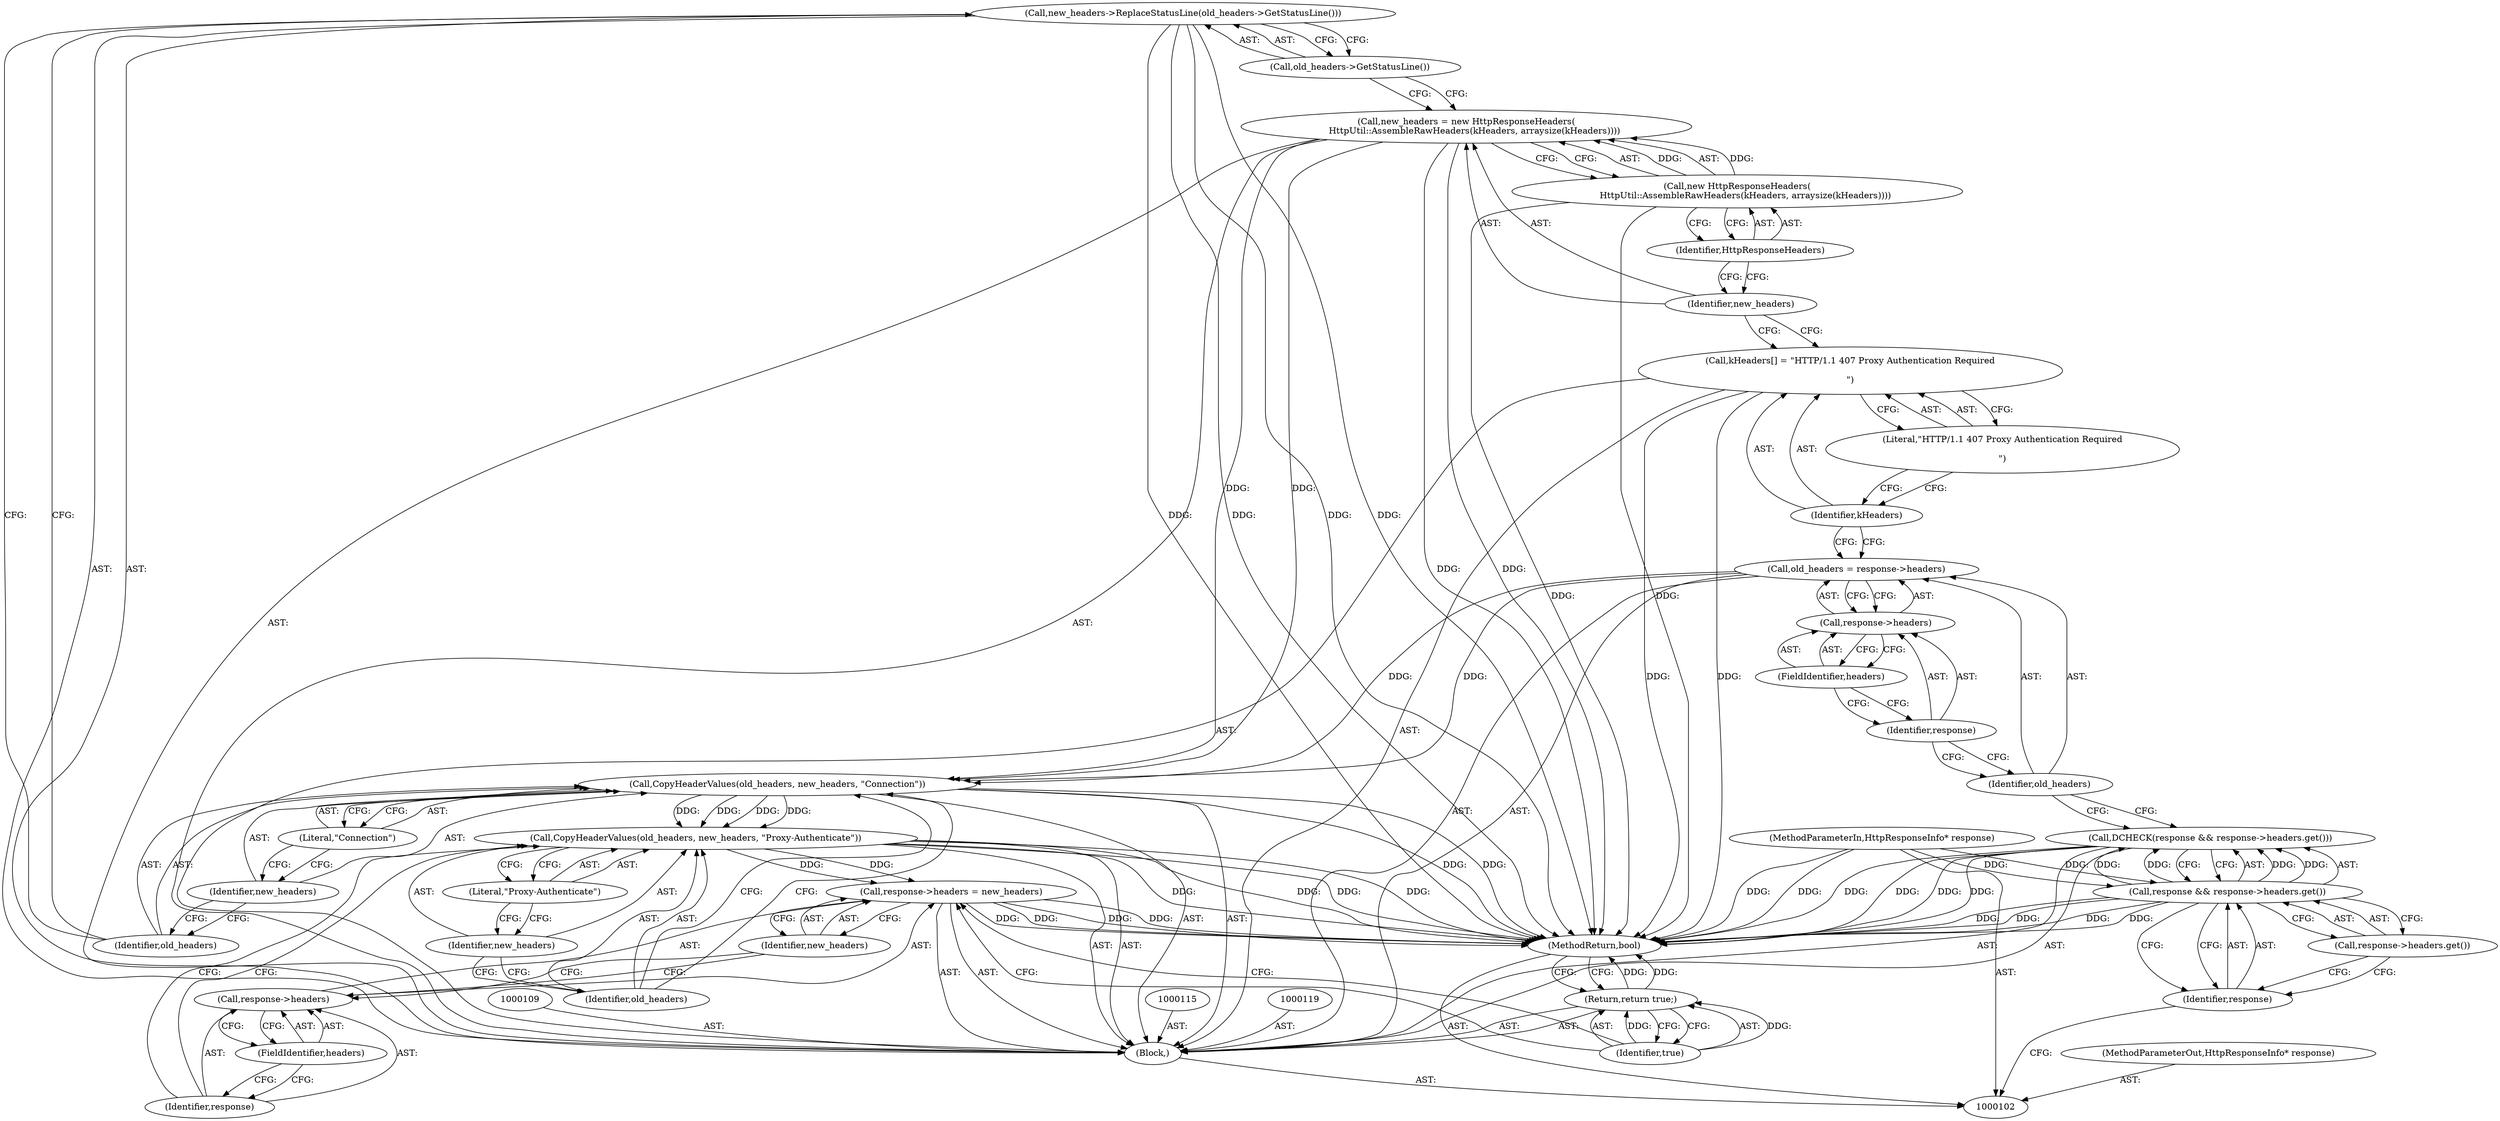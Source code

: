 digraph "0_Chrome_7933c117fd16b192e70609c331641e9112af5e42_0" {
"1000124" [label="(Call,new_headers->ReplaceStatusLine(old_headers->GetStatusLine()))"];
"1000125" [label="(Call,old_headers->GetStatusLine())"];
"1000127" [label="(Identifier,old_headers)"];
"1000126" [label="(Call,CopyHeaderValues(old_headers, new_headers, \"Connection\"))"];
"1000128" [label="(Identifier,new_headers)"];
"1000129" [label="(Literal,\"Connection\")"];
"1000131" [label="(Identifier,old_headers)"];
"1000130" [label="(Call,CopyHeaderValues(old_headers, new_headers, \"Proxy-Authenticate\"))"];
"1000132" [label="(Identifier,new_headers)"];
"1000133" [label="(Literal,\"Proxy-Authenticate\")"];
"1000137" [label="(FieldIdentifier,headers)"];
"1000134" [label="(Call,response->headers = new_headers)"];
"1000135" [label="(Call,response->headers)"];
"1000136" [label="(Identifier,response)"];
"1000138" [label="(Identifier,new_headers)"];
"1000139" [label="(Return,return true;)"];
"1000140" [label="(Identifier,true)"];
"1000141" [label="(MethodReturn,bool)"];
"1000103" [label="(MethodParameterIn,HttpResponseInfo* response)"];
"1000257" [label="(MethodParameterOut,HttpResponseInfo* response)"];
"1000104" [label="(Block,)"];
"1000105" [label="(Call,DCHECK(response && response->headers.get()))"];
"1000108" [label="(Call,response->headers.get())"];
"1000106" [label="(Call,response && response->headers.get())"];
"1000107" [label="(Identifier,response)"];
"1000110" [label="(Call,old_headers = response->headers)"];
"1000111" [label="(Identifier,old_headers)"];
"1000112" [label="(Call,response->headers)"];
"1000113" [label="(Identifier,response)"];
"1000114" [label="(FieldIdentifier,headers)"];
"1000116" [label="(Call,kHeaders[] = \"HTTP/1.1 407 Proxy Authentication Required\n\n\")"];
"1000117" [label="(Identifier,kHeaders)"];
"1000118" [label="(Literal,\"HTTP/1.1 407 Proxy Authentication Required\n\n\")"];
"1000120" [label="(Call,new_headers = new HttpResponseHeaders(\n      HttpUtil::AssembleRawHeaders(kHeaders, arraysize(kHeaders))))"];
"1000121" [label="(Identifier,new_headers)"];
"1000122" [label="(Call,new HttpResponseHeaders(\n      HttpUtil::AssembleRawHeaders(kHeaders, arraysize(kHeaders))))"];
"1000123" [label="(Identifier,HttpResponseHeaders)"];
"1000124" -> "1000104"  [label="AST: "];
"1000124" -> "1000125"  [label="CFG: "];
"1000125" -> "1000124"  [label="AST: "];
"1000127" -> "1000124"  [label="CFG: "];
"1000124" -> "1000141"  [label="DDG: "];
"1000124" -> "1000141"  [label="DDG: "];
"1000125" -> "1000124"  [label="AST: "];
"1000125" -> "1000120"  [label="CFG: "];
"1000124" -> "1000125"  [label="CFG: "];
"1000127" -> "1000126"  [label="AST: "];
"1000127" -> "1000124"  [label="CFG: "];
"1000128" -> "1000127"  [label="CFG: "];
"1000126" -> "1000104"  [label="AST: "];
"1000126" -> "1000129"  [label="CFG: "];
"1000127" -> "1000126"  [label="AST: "];
"1000128" -> "1000126"  [label="AST: "];
"1000129" -> "1000126"  [label="AST: "];
"1000131" -> "1000126"  [label="CFG: "];
"1000126" -> "1000141"  [label="DDG: "];
"1000110" -> "1000126"  [label="DDG: "];
"1000120" -> "1000126"  [label="DDG: "];
"1000126" -> "1000130"  [label="DDG: "];
"1000126" -> "1000130"  [label="DDG: "];
"1000128" -> "1000126"  [label="AST: "];
"1000128" -> "1000127"  [label="CFG: "];
"1000129" -> "1000128"  [label="CFG: "];
"1000129" -> "1000126"  [label="AST: "];
"1000129" -> "1000128"  [label="CFG: "];
"1000126" -> "1000129"  [label="CFG: "];
"1000131" -> "1000130"  [label="AST: "];
"1000131" -> "1000126"  [label="CFG: "];
"1000132" -> "1000131"  [label="CFG: "];
"1000130" -> "1000104"  [label="AST: "];
"1000130" -> "1000133"  [label="CFG: "];
"1000131" -> "1000130"  [label="AST: "];
"1000132" -> "1000130"  [label="AST: "];
"1000133" -> "1000130"  [label="AST: "];
"1000136" -> "1000130"  [label="CFG: "];
"1000130" -> "1000141"  [label="DDG: "];
"1000130" -> "1000141"  [label="DDG: "];
"1000126" -> "1000130"  [label="DDG: "];
"1000126" -> "1000130"  [label="DDG: "];
"1000130" -> "1000134"  [label="DDG: "];
"1000132" -> "1000130"  [label="AST: "];
"1000132" -> "1000131"  [label="CFG: "];
"1000133" -> "1000132"  [label="CFG: "];
"1000133" -> "1000130"  [label="AST: "];
"1000133" -> "1000132"  [label="CFG: "];
"1000130" -> "1000133"  [label="CFG: "];
"1000137" -> "1000135"  [label="AST: "];
"1000137" -> "1000136"  [label="CFG: "];
"1000135" -> "1000137"  [label="CFG: "];
"1000134" -> "1000104"  [label="AST: "];
"1000134" -> "1000138"  [label="CFG: "];
"1000135" -> "1000134"  [label="AST: "];
"1000138" -> "1000134"  [label="AST: "];
"1000140" -> "1000134"  [label="CFG: "];
"1000134" -> "1000141"  [label="DDG: "];
"1000134" -> "1000141"  [label="DDG: "];
"1000130" -> "1000134"  [label="DDG: "];
"1000135" -> "1000134"  [label="AST: "];
"1000135" -> "1000137"  [label="CFG: "];
"1000136" -> "1000135"  [label="AST: "];
"1000137" -> "1000135"  [label="AST: "];
"1000138" -> "1000135"  [label="CFG: "];
"1000136" -> "1000135"  [label="AST: "];
"1000136" -> "1000130"  [label="CFG: "];
"1000137" -> "1000136"  [label="CFG: "];
"1000138" -> "1000134"  [label="AST: "];
"1000138" -> "1000135"  [label="CFG: "];
"1000134" -> "1000138"  [label="CFG: "];
"1000139" -> "1000104"  [label="AST: "];
"1000139" -> "1000140"  [label="CFG: "];
"1000140" -> "1000139"  [label="AST: "];
"1000141" -> "1000139"  [label="CFG: "];
"1000139" -> "1000141"  [label="DDG: "];
"1000140" -> "1000139"  [label="DDG: "];
"1000140" -> "1000139"  [label="AST: "];
"1000140" -> "1000134"  [label="CFG: "];
"1000139" -> "1000140"  [label="CFG: "];
"1000140" -> "1000139"  [label="DDG: "];
"1000141" -> "1000102"  [label="AST: "];
"1000141" -> "1000139"  [label="CFG: "];
"1000139" -> "1000141"  [label="DDG: "];
"1000116" -> "1000141"  [label="DDG: "];
"1000124" -> "1000141"  [label="DDG: "];
"1000124" -> "1000141"  [label="DDG: "];
"1000106" -> "1000141"  [label="DDG: "];
"1000106" -> "1000141"  [label="DDG: "];
"1000105" -> "1000141"  [label="DDG: "];
"1000105" -> "1000141"  [label="DDG: "];
"1000122" -> "1000141"  [label="DDG: "];
"1000120" -> "1000141"  [label="DDG: "];
"1000134" -> "1000141"  [label="DDG: "];
"1000134" -> "1000141"  [label="DDG: "];
"1000130" -> "1000141"  [label="DDG: "];
"1000130" -> "1000141"  [label="DDG: "];
"1000126" -> "1000141"  [label="DDG: "];
"1000103" -> "1000141"  [label="DDG: "];
"1000103" -> "1000102"  [label="AST: "];
"1000103" -> "1000141"  [label="DDG: "];
"1000103" -> "1000106"  [label="DDG: "];
"1000257" -> "1000102"  [label="AST: "];
"1000104" -> "1000102"  [label="AST: "];
"1000105" -> "1000104"  [label="AST: "];
"1000109" -> "1000104"  [label="AST: "];
"1000110" -> "1000104"  [label="AST: "];
"1000115" -> "1000104"  [label="AST: "];
"1000116" -> "1000104"  [label="AST: "];
"1000119" -> "1000104"  [label="AST: "];
"1000120" -> "1000104"  [label="AST: "];
"1000124" -> "1000104"  [label="AST: "];
"1000126" -> "1000104"  [label="AST: "];
"1000130" -> "1000104"  [label="AST: "];
"1000134" -> "1000104"  [label="AST: "];
"1000139" -> "1000104"  [label="AST: "];
"1000105" -> "1000104"  [label="AST: "];
"1000105" -> "1000106"  [label="CFG: "];
"1000106" -> "1000105"  [label="AST: "];
"1000111" -> "1000105"  [label="CFG: "];
"1000105" -> "1000141"  [label="DDG: "];
"1000105" -> "1000141"  [label="DDG: "];
"1000106" -> "1000105"  [label="DDG: "];
"1000106" -> "1000105"  [label="DDG: "];
"1000108" -> "1000106"  [label="AST: "];
"1000108" -> "1000107"  [label="CFG: "];
"1000106" -> "1000108"  [label="CFG: "];
"1000106" -> "1000105"  [label="AST: "];
"1000106" -> "1000107"  [label="CFG: "];
"1000106" -> "1000108"  [label="CFG: "];
"1000107" -> "1000106"  [label="AST: "];
"1000108" -> "1000106"  [label="AST: "];
"1000105" -> "1000106"  [label="CFG: "];
"1000106" -> "1000141"  [label="DDG: "];
"1000106" -> "1000141"  [label="DDG: "];
"1000106" -> "1000105"  [label="DDG: "];
"1000106" -> "1000105"  [label="DDG: "];
"1000103" -> "1000106"  [label="DDG: "];
"1000107" -> "1000106"  [label="AST: "];
"1000107" -> "1000102"  [label="CFG: "];
"1000108" -> "1000107"  [label="CFG: "];
"1000106" -> "1000107"  [label="CFG: "];
"1000110" -> "1000104"  [label="AST: "];
"1000110" -> "1000112"  [label="CFG: "];
"1000111" -> "1000110"  [label="AST: "];
"1000112" -> "1000110"  [label="AST: "];
"1000117" -> "1000110"  [label="CFG: "];
"1000110" -> "1000126"  [label="DDG: "];
"1000111" -> "1000110"  [label="AST: "];
"1000111" -> "1000105"  [label="CFG: "];
"1000113" -> "1000111"  [label="CFG: "];
"1000112" -> "1000110"  [label="AST: "];
"1000112" -> "1000114"  [label="CFG: "];
"1000113" -> "1000112"  [label="AST: "];
"1000114" -> "1000112"  [label="AST: "];
"1000110" -> "1000112"  [label="CFG: "];
"1000113" -> "1000112"  [label="AST: "];
"1000113" -> "1000111"  [label="CFG: "];
"1000114" -> "1000113"  [label="CFG: "];
"1000114" -> "1000112"  [label="AST: "];
"1000114" -> "1000113"  [label="CFG: "];
"1000112" -> "1000114"  [label="CFG: "];
"1000116" -> "1000104"  [label="AST: "];
"1000116" -> "1000118"  [label="CFG: "];
"1000117" -> "1000116"  [label="AST: "];
"1000118" -> "1000116"  [label="AST: "];
"1000121" -> "1000116"  [label="CFG: "];
"1000116" -> "1000141"  [label="DDG: "];
"1000117" -> "1000116"  [label="AST: "];
"1000117" -> "1000110"  [label="CFG: "];
"1000118" -> "1000117"  [label="CFG: "];
"1000118" -> "1000116"  [label="AST: "];
"1000118" -> "1000117"  [label="CFG: "];
"1000116" -> "1000118"  [label="CFG: "];
"1000120" -> "1000104"  [label="AST: "];
"1000120" -> "1000122"  [label="CFG: "];
"1000121" -> "1000120"  [label="AST: "];
"1000122" -> "1000120"  [label="AST: "];
"1000125" -> "1000120"  [label="CFG: "];
"1000120" -> "1000141"  [label="DDG: "];
"1000122" -> "1000120"  [label="DDG: "];
"1000120" -> "1000126"  [label="DDG: "];
"1000121" -> "1000120"  [label="AST: "];
"1000121" -> "1000116"  [label="CFG: "];
"1000123" -> "1000121"  [label="CFG: "];
"1000122" -> "1000120"  [label="AST: "];
"1000122" -> "1000123"  [label="CFG: "];
"1000123" -> "1000122"  [label="AST: "];
"1000120" -> "1000122"  [label="CFG: "];
"1000122" -> "1000141"  [label="DDG: "];
"1000122" -> "1000120"  [label="DDG: "];
"1000123" -> "1000122"  [label="AST: "];
"1000123" -> "1000121"  [label="CFG: "];
"1000122" -> "1000123"  [label="CFG: "];
}
